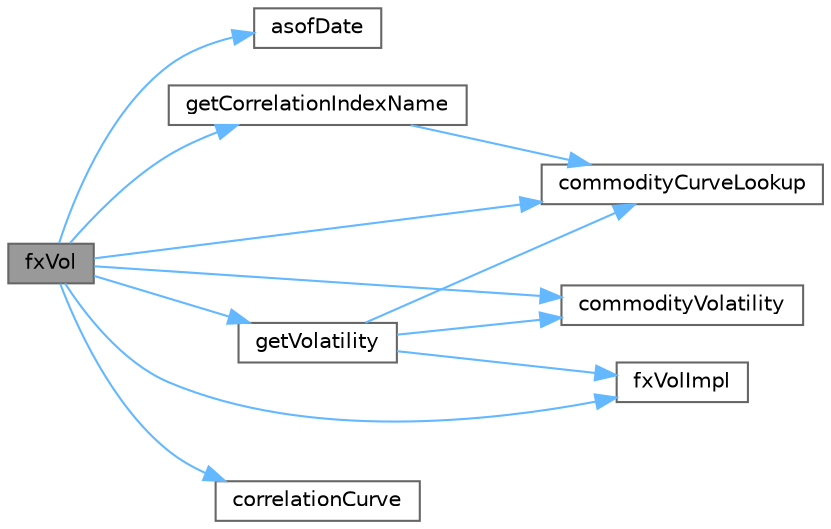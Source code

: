 digraph "fxVol"
{
 // INTERACTIVE_SVG=YES
 // LATEX_PDF_SIZE
  bgcolor="transparent";
  edge [fontname=Helvetica,fontsize=10,labelfontname=Helvetica,labelfontsize=10];
  node [fontname=Helvetica,fontsize=10,shape=box,height=0.2,width=0.4];
  rankdir="LR";
  Node1 [label="fxVol",height=0.2,width=0.4,color="gray40", fillcolor="grey60", style="filled", fontcolor="black",tooltip=" "];
  Node1 -> Node2 [color="steelblue1",style="solid"];
  Node2 [label="asofDate",height=0.2,width=0.4,color="grey40", fillcolor="white", style="filled",URL="$classore_1_1data_1_1_market.html#ac84b11c68c5a1ae442b3e47301ec939b",tooltip="Get the asof Date."];
  Node1 -> Node3 [color="steelblue1",style="solid"];
  Node3 [label="commodityCurveLookup",height=0.2,width=0.4,color="grey40", fillcolor="white", style="filled",URL="$classore_1_1data_1_1_market.html#a88d67016dee39ce8f4588deb0745460f",tooltip=" "];
  Node1 -> Node4 [color="steelblue1",style="solid"];
  Node4 [label="commodityVolatility",height=0.2,width=0.4,color="grey40", fillcolor="white", style="filled",URL="$classore_1_1data_1_1_market.html#a10caaa9d3124a851e7a532f35de6469f",tooltip=" "];
  Node1 -> Node5 [color="steelblue1",style="solid"];
  Node5 [label="correlationCurve",height=0.2,width=0.4,color="grey40", fillcolor="white", style="filled",URL="$classore_1_1data_1_1_market.html#a725108ebabde9e800e91b1234893b830",tooltip=" "];
  Node1 -> Node6 [color="steelblue1",style="solid"];
  Node6 [label="fxVolImpl",height=0.2,width=0.4,color="grey40", fillcolor="white", style="filled",URL="$classore_1_1data_1_1_market.html#aee9949a86d2e8c75757557a85220fa6c",tooltip=" "];
  Node1 -> Node7 [color="steelblue1",style="solid"];
  Node7 [label="getCorrelationIndexName",height=0.2,width=0.4,color="grey40", fillcolor="white", style="filled",URL="$classore_1_1data_1_1_market.html#ada49da088d80dc8ad65ea60c1330baa0",tooltip=" "];
  Node7 -> Node3 [color="steelblue1",style="solid"];
  Node1 -> Node8 [color="steelblue1",style="solid"];
  Node8 [label="getVolatility",height=0.2,width=0.4,color="grey40", fillcolor="white", style="filled",URL="$classore_1_1data_1_1_market.html#a5ec8ff5f50241808d97b3a5e92ac988c",tooltip=" "];
  Node8 -> Node3 [color="steelblue1",style="solid"];
  Node8 -> Node4 [color="steelblue1",style="solid"];
  Node8 -> Node6 [color="steelblue1",style="solid"];
}
